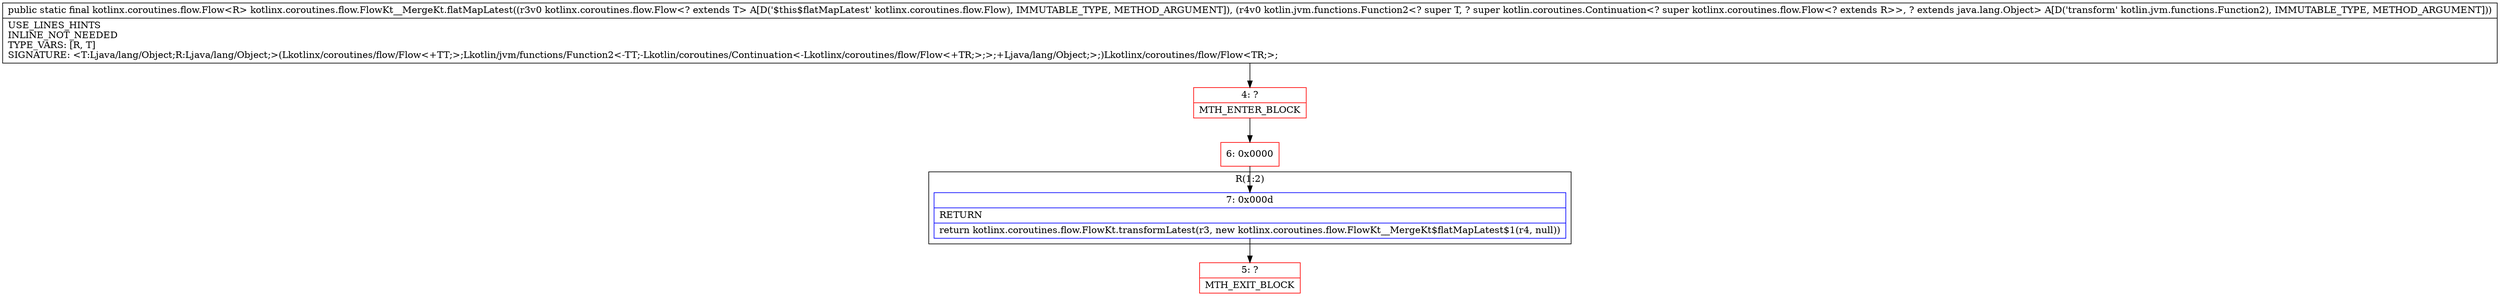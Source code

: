 digraph "CFG forkotlinx.coroutines.flow.FlowKt__MergeKt.flatMapLatest(Lkotlinx\/coroutines\/flow\/Flow;Lkotlin\/jvm\/functions\/Function2;)Lkotlinx\/coroutines\/flow\/Flow;" {
subgraph cluster_Region_1840119047 {
label = "R(1:2)";
node [shape=record,color=blue];
Node_7 [shape=record,label="{7\:\ 0x000d|RETURN\l|return kotlinx.coroutines.flow.FlowKt.transformLatest(r3, new kotlinx.coroutines.flow.FlowKt__MergeKt$flatMapLatest$1(r4, null))\l}"];
}
Node_4 [shape=record,color=red,label="{4\:\ ?|MTH_ENTER_BLOCK\l}"];
Node_6 [shape=record,color=red,label="{6\:\ 0x0000}"];
Node_5 [shape=record,color=red,label="{5\:\ ?|MTH_EXIT_BLOCK\l}"];
MethodNode[shape=record,label="{public static final kotlinx.coroutines.flow.Flow\<R\> kotlinx.coroutines.flow.FlowKt__MergeKt.flatMapLatest((r3v0 kotlinx.coroutines.flow.Flow\<? extends T\> A[D('$this$flatMapLatest' kotlinx.coroutines.flow.Flow), IMMUTABLE_TYPE, METHOD_ARGUMENT]), (r4v0 kotlin.jvm.functions.Function2\<? super T, ? super kotlin.coroutines.Continuation\<? super kotlinx.coroutines.flow.Flow\<? extends R\>\>, ? extends java.lang.Object\> A[D('transform' kotlin.jvm.functions.Function2), IMMUTABLE_TYPE, METHOD_ARGUMENT]))  | USE_LINES_HINTS\lINLINE_NOT_NEEDED\lTYPE_VARS: [R, T]\lSIGNATURE: \<T:Ljava\/lang\/Object;R:Ljava\/lang\/Object;\>(Lkotlinx\/coroutines\/flow\/Flow\<+TT;\>;Lkotlin\/jvm\/functions\/Function2\<\-TT;\-Lkotlin\/coroutines\/Continuation\<\-Lkotlinx\/coroutines\/flow\/Flow\<+TR;\>;\>;+Ljava\/lang\/Object;\>;)Lkotlinx\/coroutines\/flow\/Flow\<TR;\>;\l}"];
MethodNode -> Node_4;Node_7 -> Node_5;
Node_4 -> Node_6;
Node_6 -> Node_7;
}

